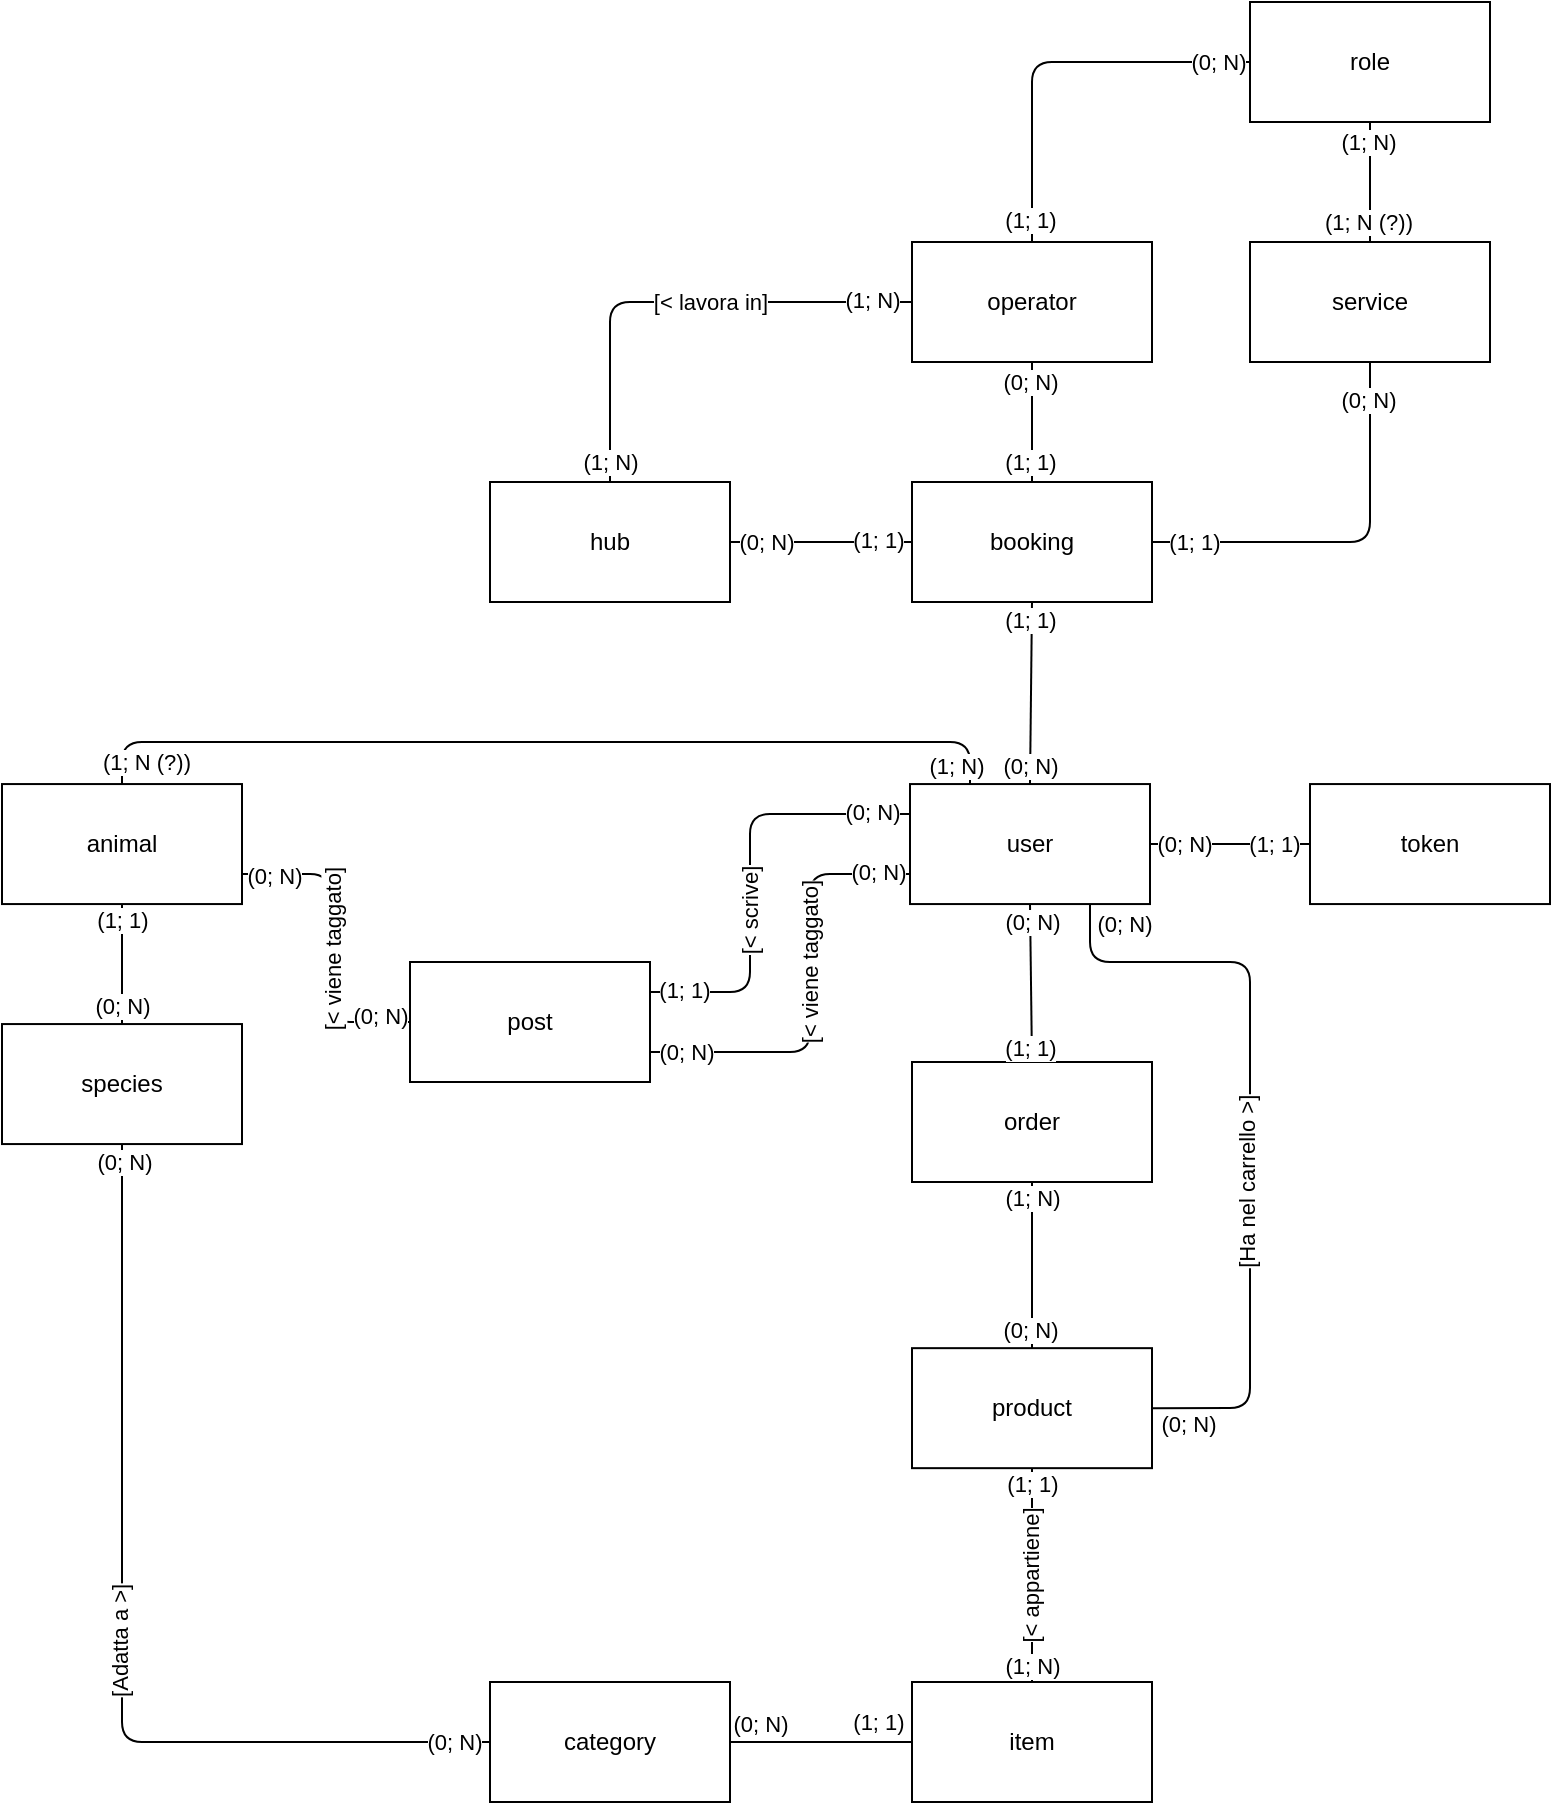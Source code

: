 <mxfile version="18.0.6" type="device"><diagram id="O505N3IfYbsR343N_0nD" name="Page-1"><mxGraphModel dx="1422" dy="794" grid="1" gridSize="10" guides="1" tooltips="1" connect="1" arrows="1" fold="1" page="1" pageScale="1" pageWidth="827" pageHeight="1169" math="0" shadow="0"><root><mxCell id="0"/><mxCell id="1" parent="0"/><mxCell id="1ZZP9NB2RKnV8mz228_E-1" value="user" style="rounded=0;whiteSpace=wrap;html=1;" parent="1" vertex="1"><mxGeometry x="490" y="561.03" width="120" height="60" as="geometry"/></mxCell><mxCell id="1ZZP9NB2RKnV8mz228_E-3" value="token" style="rounded=0;whiteSpace=wrap;html=1;" parent="1" vertex="1"><mxGeometry x="690" y="561.03" width="120" height="60" as="geometry"/></mxCell><mxCell id="1ZZP9NB2RKnV8mz228_E-4" value="operator" style="rounded=0;whiteSpace=wrap;html=1;" parent="1" vertex="1"><mxGeometry x="491" y="290" width="120" height="60" as="geometry"/></mxCell><mxCell id="1ZZP9NB2RKnV8mz228_E-6" value="post" style="rounded=0;whiteSpace=wrap;html=1;" parent="1" vertex="1"><mxGeometry x="240" y="650" width="120" height="60" as="geometry"/></mxCell><mxCell id="1ZZP9NB2RKnV8mz228_E-7" value="booking" style="rounded=0;whiteSpace=wrap;html=1;" parent="1" vertex="1"><mxGeometry x="491" y="410" width="120" height="60" as="geometry"/></mxCell><mxCell id="1ZZP9NB2RKnV8mz228_E-8" value="hub" style="rounded=0;whiteSpace=wrap;html=1;" parent="1" vertex="1"><mxGeometry x="280" y="410" width="120" height="60" as="geometry"/></mxCell><mxCell id="1ZZP9NB2RKnV8mz228_E-9" value="role" style="rounded=0;whiteSpace=wrap;html=1;" parent="1" vertex="1"><mxGeometry x="660" y="170" width="120" height="60" as="geometry"/></mxCell><mxCell id="1ZZP9NB2RKnV8mz228_E-10" value="service" style="rounded=0;whiteSpace=wrap;html=1;" parent="1" vertex="1"><mxGeometry x="660" y="290" width="120" height="60" as="geometry"/></mxCell><mxCell id="1ZZP9NB2RKnV8mz228_E-11" value="category" style="rounded=0;whiteSpace=wrap;html=1;" parent="1" vertex="1"><mxGeometry x="280" y="1010.0" width="120" height="60" as="geometry"/></mxCell><mxCell id="1ZZP9NB2RKnV8mz228_E-12" value="item" style="rounded=0;whiteSpace=wrap;html=1;" parent="1" vertex="1"><mxGeometry x="491" y="1010" width="120" height="60" as="geometry"/></mxCell><mxCell id="1ZZP9NB2RKnV8mz228_E-13" value="order" style="rounded=0;whiteSpace=wrap;html=1;" parent="1" vertex="1"><mxGeometry x="491" y="700" width="120" height="60" as="geometry"/></mxCell><mxCell id="1ZZP9NB2RKnV8mz228_E-14" value="product" style="rounded=0;whiteSpace=wrap;html=1;" parent="1" vertex="1"><mxGeometry x="491" y="843.08" width="120" height="60" as="geometry"/></mxCell><mxCell id="1ZZP9NB2RKnV8mz228_E-15" value="" style="endArrow=none;html=1;exitX=0.5;exitY=0;exitDx=0;exitDy=0;entryX=0.5;entryY=1;entryDx=0;entryDy=0;" parent="1" source="1ZZP9NB2RKnV8mz228_E-12" target="1ZZP9NB2RKnV8mz228_E-14" edge="1"><mxGeometry width="50" height="50" relative="1" as="geometry"><mxPoint x="386" y="753.08" as="sourcePoint"/><mxPoint x="436" y="703.08" as="targetPoint"/><Array as="points"/></mxGeometry></mxCell><mxCell id="1ZZP9NB2RKnV8mz228_E-23" value="(1;&amp;nbsp;N)" style="edgeLabel;html=1;align=center;verticalAlign=middle;resizable=0;points=[];" parent="1ZZP9NB2RKnV8mz228_E-15" vertex="1" connectable="0"><mxGeometry x="-0.758" y="1" relative="1" as="geometry"><mxPoint x="1" y="5.1" as="offset"/></mxGeometry></mxCell><mxCell id="1ZZP9NB2RKnV8mz228_E-24" value="(1; 1)" style="edgeLabel;html=1;align=center;verticalAlign=middle;resizable=0;points=[];" parent="1ZZP9NB2RKnV8mz228_E-15" vertex="1" connectable="0"><mxGeometry x="0.805" relative="1" as="geometry"><mxPoint y="-2.45" as="offset"/></mxGeometry></mxCell><mxCell id="1ZZP9NB2RKnV8mz228_E-31" value="[&amp;lt; appartiene]" style="edgeLabel;html=1;align=center;verticalAlign=middle;resizable=0;points=[];rotation=-90;" parent="1ZZP9NB2RKnV8mz228_E-15" vertex="1" connectable="0"><mxGeometry x="-0.013" y="1" relative="1" as="geometry"><mxPoint as="offset"/></mxGeometry></mxCell><mxCell id="1ZZP9NB2RKnV8mz228_E-25" value="" style="endArrow=none;html=1;exitX=1;exitY=0.5;exitDx=0;exitDy=0;entryX=0;entryY=0.5;entryDx=0;entryDy=0;" parent="1" source="1ZZP9NB2RKnV8mz228_E-11" target="1ZZP9NB2RKnV8mz228_E-12" edge="1"><mxGeometry width="50" height="50" relative="1" as="geometry"><mxPoint x="426" y="823.08" as="sourcePoint"/><mxPoint x="476" y="773.08" as="targetPoint"/><Array as="points"/></mxGeometry></mxCell><mxCell id="1ZZP9NB2RKnV8mz228_E-26" value="(1; 1)" style="edgeLabel;html=1;align=center;verticalAlign=middle;resizable=0;points=[];" parent="1ZZP9NB2RKnV8mz228_E-25" vertex="1" connectable="0"><mxGeometry x="-0.789" relative="1" as="geometry"><mxPoint x="64.34" y="-10" as="offset"/></mxGeometry></mxCell><mxCell id="1ZZP9NB2RKnV8mz228_E-27" value="(0; N)" style="edgeLabel;html=1;align=center;verticalAlign=middle;resizable=0;points=[];" parent="1ZZP9NB2RKnV8mz228_E-25" vertex="1" connectable="0"><mxGeometry x="-0.842" relative="1" as="geometry"><mxPoint x="8.1" y="-9" as="offset"/></mxGeometry></mxCell><mxCell id="1ZZP9NB2RKnV8mz228_E-28" value="" style="endArrow=none;html=1;exitX=0.5;exitY=1;exitDx=0;exitDy=0;entryX=0.5;entryY=0;entryDx=0;entryDy=0;" parent="1" source="1ZZP9NB2RKnV8mz228_E-13" target="1ZZP9NB2RKnV8mz228_E-14" edge="1"><mxGeometry width="50" height="50" relative="1" as="geometry"><mxPoint x="426" y="883.08" as="sourcePoint"/><mxPoint x="556" y="883.08" as="targetPoint"/></mxGeometry></mxCell><mxCell id="1ZZP9NB2RKnV8mz228_E-29" value="(1;&amp;nbsp;N)" style="edgeLabel;html=1;align=center;verticalAlign=middle;resizable=0;points=[];" parent="1ZZP9NB2RKnV8mz228_E-28" vertex="1" connectable="0"><mxGeometry x="-0.758" y="1" relative="1" as="geometry"><mxPoint x="-1" y="-2.34" as="offset"/></mxGeometry></mxCell><mxCell id="1ZZP9NB2RKnV8mz228_E-30" value="(0; N)" style="edgeLabel;html=1;align=center;verticalAlign=middle;resizable=0;points=[];" parent="1ZZP9NB2RKnV8mz228_E-28" vertex="1" connectable="0"><mxGeometry x="0.805" relative="1" as="geometry"><mxPoint x="-1" y="-1.17" as="offset"/></mxGeometry></mxCell><mxCell id="1ZZP9NB2RKnV8mz228_E-32" value="" style="endArrow=none;html=1;exitX=0.5;exitY=1;exitDx=0;exitDy=0;entryX=0.5;entryY=0;entryDx=0;entryDy=0;" parent="1" source="1ZZP9NB2RKnV8mz228_E-1" target="1ZZP9NB2RKnV8mz228_E-13" edge="1"><mxGeometry width="50" height="50" relative="1" as="geometry"><mxPoint x="616" y="721.03" as="sourcePoint"/><mxPoint x="616" y="791.03" as="targetPoint"/></mxGeometry></mxCell><mxCell id="1ZZP9NB2RKnV8mz228_E-33" value="(0;&amp;nbsp;N)" style="edgeLabel;html=1;align=center;verticalAlign=middle;resizable=0;points=[];" parent="1ZZP9NB2RKnV8mz228_E-32" vertex="1" connectable="0"><mxGeometry x="-0.758" y="1" relative="1" as="geometry"><mxPoint x="-0.12" y="-0.67" as="offset"/></mxGeometry></mxCell><mxCell id="1ZZP9NB2RKnV8mz228_E-34" value="(1; 1)" style="edgeLabel;html=1;align=center;verticalAlign=middle;resizable=0;points=[];" parent="1ZZP9NB2RKnV8mz228_E-32" vertex="1" connectable="0"><mxGeometry x="0.805" relative="1" as="geometry"><mxPoint x="-0.9" y="-0.06" as="offset"/></mxGeometry></mxCell><mxCell id="1ZZP9NB2RKnV8mz228_E-35" value="animal" style="rounded=0;whiteSpace=wrap;html=1;" parent="1" vertex="1"><mxGeometry x="36" y="561.03" width="120" height="60" as="geometry"/></mxCell><mxCell id="1ZZP9NB2RKnV8mz228_E-36" value="species" style="rounded=0;whiteSpace=wrap;html=1;" parent="1" vertex="1"><mxGeometry x="36" y="681.03" width="120" height="60" as="geometry"/></mxCell><mxCell id="1ZZP9NB2RKnV8mz228_E-37" value="" style="endArrow=none;html=1;exitX=0.5;exitY=1;exitDx=0;exitDy=0;entryX=0;entryY=0.5;entryDx=0;entryDy=0;" parent="1" source="1ZZP9NB2RKnV8mz228_E-36" target="1ZZP9NB2RKnV8mz228_E-11" edge="1"><mxGeometry width="50" height="50" relative="1" as="geometry"><mxPoint x="156" y="753.08" as="sourcePoint"/><mxPoint x="156" y="823.08" as="targetPoint"/><Array as="points"><mxPoint x="96" y="1040"/></Array></mxGeometry></mxCell><mxCell id="1ZZP9NB2RKnV8mz228_E-38" value="(0;&amp;nbsp;N)" style="edgeLabel;html=1;align=center;verticalAlign=middle;resizable=0;points=[];" parent="1ZZP9NB2RKnV8mz228_E-37" vertex="1" connectable="0"><mxGeometry x="-0.758" y="1" relative="1" as="geometry"><mxPoint y="-49.65" as="offset"/></mxGeometry></mxCell><mxCell id="1ZZP9NB2RKnV8mz228_E-39" value="(0; N)" style="edgeLabel;html=1;align=center;verticalAlign=middle;resizable=0;points=[];" parent="1ZZP9NB2RKnV8mz228_E-37" vertex="1" connectable="0"><mxGeometry x="0.805" relative="1" as="geometry"><mxPoint x="29.11" y="-2.22e-16" as="offset"/></mxGeometry></mxCell><mxCell id="1ZZP9NB2RKnV8mz228_E-40" value="[Adatta a &amp;gt;]" style="edgeLabel;html=1;align=center;verticalAlign=middle;resizable=0;points=[];direction=east;portConstraintRotation=0;rotation=-90;" parent="1ZZP9NB2RKnV8mz228_E-37" vertex="1" connectable="0"><mxGeometry x="-0.236" y="-1" relative="1" as="geometry"><mxPoint y="64.14" as="offset"/></mxGeometry></mxCell><mxCell id="1ZZP9NB2RKnV8mz228_E-41" value="" style="endArrow=none;html=1;exitX=0.5;exitY=1;exitDx=0;exitDy=0;entryX=0.5;entryY=0;entryDx=0;entryDy=0;" parent="1" source="1ZZP9NB2RKnV8mz228_E-35" target="1ZZP9NB2RKnV8mz228_E-36" edge="1"><mxGeometry width="50" height="50" relative="1" as="geometry"><mxPoint x="126" y="601.03" as="sourcePoint"/><mxPoint x="126" y="693.08" as="targetPoint"/></mxGeometry></mxCell><mxCell id="1ZZP9NB2RKnV8mz228_E-42" value="(1;&amp;nbsp;1)" style="edgeLabel;html=1;align=center;verticalAlign=middle;resizable=0;points=[];" parent="1ZZP9NB2RKnV8mz228_E-41" vertex="1" connectable="0"><mxGeometry x="-0.758" y="1" relative="1" as="geometry"><mxPoint x="-1" as="offset"/></mxGeometry></mxCell><mxCell id="1ZZP9NB2RKnV8mz228_E-43" value="(0; N)" style="edgeLabel;html=1;align=center;verticalAlign=middle;resizable=0;points=[];" parent="1ZZP9NB2RKnV8mz228_E-41" vertex="1" connectable="0"><mxGeometry x="0.805" relative="1" as="geometry"><mxPoint y="-3.43" as="offset"/></mxGeometry></mxCell><mxCell id="1ZZP9NB2RKnV8mz228_E-50" value="" style="endArrow=none;html=1;exitX=1;exitY=0.25;exitDx=0;exitDy=0;entryX=0;entryY=0.25;entryDx=0;entryDy=0;" parent="1" source="1ZZP9NB2RKnV8mz228_E-6" target="1ZZP9NB2RKnV8mz228_E-1" edge="1"><mxGeometry width="50" height="50" relative="1" as="geometry"><mxPoint x="616" y="631.03" as="sourcePoint"/><mxPoint x="616" y="711.03" as="targetPoint"/><Array as="points"><mxPoint x="410" y="665"/><mxPoint x="410" y="576"/><mxPoint x="486" y="576.03"/></Array></mxGeometry></mxCell><mxCell id="1ZZP9NB2RKnV8mz228_E-51" value="(1;&amp;nbsp;1)" style="edgeLabel;html=1;align=center;verticalAlign=middle;resizable=0;points=[];" parent="1ZZP9NB2RKnV8mz228_E-50" vertex="1" connectable="0"><mxGeometry x="-0.758" y="1" relative="1" as="geometry"><mxPoint x="-10.21" as="offset"/></mxGeometry></mxCell><mxCell id="1ZZP9NB2RKnV8mz228_E-52" value="(0; N)" style="edgeLabel;html=1;align=center;verticalAlign=middle;resizable=0;points=[];" parent="1ZZP9NB2RKnV8mz228_E-50" vertex="1" connectable="0"><mxGeometry x="0.805" relative="1" as="geometry"><mxPoint x="2.07" y="-1.02" as="offset"/></mxGeometry></mxCell><mxCell id="1ZZP9NB2RKnV8mz228_E-56" value="[&amp;lt; scrive]" style="edgeLabel;html=1;align=center;verticalAlign=middle;resizable=0;points=[];rotation=-90;" parent="1ZZP9NB2RKnV8mz228_E-50" vertex="1" connectable="0"><mxGeometry x="-0.419" y="-2" relative="1" as="geometry"><mxPoint x="-2" y="-27" as="offset"/></mxGeometry></mxCell><mxCell id="1ZZP9NB2RKnV8mz228_E-57" value="" style="endArrow=none;html=1;entryX=1;entryY=0.75;entryDx=0;entryDy=0;exitX=0;exitY=0.75;exitDx=0;exitDy=0;" parent="1" source="1ZZP9NB2RKnV8mz228_E-1" target="1ZZP9NB2RKnV8mz228_E-6" edge="1"><mxGeometry width="50" height="50" relative="1" as="geometry"><mxPoint x="486" y="621.03" as="sourcePoint"/><mxPoint x="616" y="711.03" as="targetPoint"/><Array as="points"><mxPoint x="440" y="606"/><mxPoint x="440" y="695"/></Array></mxGeometry></mxCell><mxCell id="1ZZP9NB2RKnV8mz228_E-58" value="(0;&amp;nbsp;N)" style="edgeLabel;html=1;align=center;verticalAlign=middle;resizable=0;points=[];" parent="1ZZP9NB2RKnV8mz228_E-57" vertex="1" connectable="0"><mxGeometry x="-0.758" y="1" relative="1" as="geometry"><mxPoint x="10" y="-2.01" as="offset"/></mxGeometry></mxCell><mxCell id="1ZZP9NB2RKnV8mz228_E-59" value="(0; N)" style="edgeLabel;html=1;align=center;verticalAlign=middle;resizable=0;points=[];" parent="1ZZP9NB2RKnV8mz228_E-57" vertex="1" connectable="0"><mxGeometry x="0.805" relative="1" as="geometry"><mxPoint x="-4.07" as="offset"/></mxGeometry></mxCell><mxCell id="1ZZP9NB2RKnV8mz228_E-61" value="[&amp;lt; viene taggato]" style="edgeLabel;html=1;align=center;verticalAlign=middle;resizable=0;points=[];rotation=-90;" parent="1ZZP9NB2RKnV8mz228_E-57" vertex="1" connectable="0"><mxGeometry x="0.022" y="1" relative="1" as="geometry"><mxPoint x="-1.0" y="-17.72" as="offset"/></mxGeometry></mxCell><mxCell id="1ZZP9NB2RKnV8mz228_E-62" value="" style="endArrow=none;html=1;exitX=1;exitY=0.75;exitDx=0;exitDy=0;entryX=0;entryY=0.5;entryDx=0;entryDy=0;" parent="1" source="1ZZP9NB2RKnV8mz228_E-35" target="1ZZP9NB2RKnV8mz228_E-6" edge="1"><mxGeometry width="50" height="50" relative="1" as="geometry"><mxPoint x="586" y="631.03" as="sourcePoint"/><mxPoint x="436" y="656.03" as="targetPoint"/><Array as="points"><mxPoint x="200" y="606"/><mxPoint x="200" y="680"/></Array></mxGeometry></mxCell><mxCell id="1ZZP9NB2RKnV8mz228_E-63" value="(0;&amp;nbsp;N)" style="edgeLabel;html=1;align=center;verticalAlign=middle;resizable=0;points=[];" parent="1ZZP9NB2RKnV8mz228_E-62" vertex="1" connectable="0"><mxGeometry x="-0.758" y="1" relative="1" as="geometry"><mxPoint x="-3.31" y="1.98" as="offset"/></mxGeometry></mxCell><mxCell id="1ZZP9NB2RKnV8mz228_E-64" value="(0; N)" style="edgeLabel;html=1;align=center;verticalAlign=middle;resizable=0;points=[];" parent="1ZZP9NB2RKnV8mz228_E-62" vertex="1" connectable="0"><mxGeometry x="0.805" relative="1" as="geometry"><mxPoint y="-3.43" as="offset"/></mxGeometry></mxCell><mxCell id="1ZZP9NB2RKnV8mz228_E-65" value="[&amp;lt; viene taggato]" style="edgeLabel;html=1;align=center;verticalAlign=middle;resizable=0;points=[];rotation=-90;" parent="1ZZP9NB2RKnV8mz228_E-62" vertex="1" connectable="0"><mxGeometry x="0.022" y="1" relative="1" as="geometry"><mxPoint y="1.31" as="offset"/></mxGeometry></mxCell><mxCell id="1ZZP9NB2RKnV8mz228_E-66" value="" style="endArrow=none;html=1;exitX=0.5;exitY=0;exitDx=0;exitDy=0;entryX=0.25;entryY=0;entryDx=0;entryDy=0;" parent="1" source="1ZZP9NB2RKnV8mz228_E-35" target="1ZZP9NB2RKnV8mz228_E-1" edge="1"><mxGeometry width="50" height="50" relative="1" as="geometry"><mxPoint x="321" y="550" as="sourcePoint"/><mxPoint x="371" y="500" as="targetPoint"/><Array as="points"><mxPoint x="96" y="540"/><mxPoint x="201" y="540"/><mxPoint x="520" y="540"/></Array></mxGeometry></mxCell><mxCell id="1ZZP9NB2RKnV8mz228_E-67" value="(1; N)" style="edgeLabel;html=1;align=center;verticalAlign=middle;resizable=0;points=[];" parent="1ZZP9NB2RKnV8mz228_E-66" vertex="1" connectable="0"><mxGeometry x="0.842" relative="1" as="geometry"><mxPoint x="8.37" y="12" as="offset"/></mxGeometry></mxCell><mxCell id="1ZZP9NB2RKnV8mz228_E-68" value="(1; N (?))" style="edgeLabel;html=1;align=center;verticalAlign=middle;resizable=0;points=[];" parent="1ZZP9NB2RKnV8mz228_E-66" vertex="1" connectable="0"><mxGeometry x="-0.867" relative="1" as="geometry"><mxPoint x="2" y="10" as="offset"/></mxGeometry></mxCell><mxCell id="1ZZP9NB2RKnV8mz228_E-69" value="" style="endArrow=none;html=1;entryX=0.75;entryY=1;entryDx=0;entryDy=0;exitX=1;exitY=0.5;exitDx=0;exitDy=0;" parent="1" source="1ZZP9NB2RKnV8mz228_E-14" target="1ZZP9NB2RKnV8mz228_E-1" edge="1"><mxGeometry width="50" height="50" relative="1" as="geometry"><mxPoint x="751" y="730" as="sourcePoint"/><mxPoint x="801" y="680" as="targetPoint"/><Array as="points"><mxPoint x="660" y="873"/><mxPoint x="660" y="650"/><mxPoint x="580" y="650"/></Array></mxGeometry></mxCell><mxCell id="1ZZP9NB2RKnV8mz228_E-70" value="(0; N)" style="edgeLabel;html=1;align=center;verticalAlign=middle;resizable=0;points=[];" parent="1ZZP9NB2RKnV8mz228_E-69" vertex="1" connectable="0"><mxGeometry x="-0.922" relative="1" as="geometry"><mxPoint x="2.52" y="7.94" as="offset"/></mxGeometry></mxCell><mxCell id="1ZZP9NB2RKnV8mz228_E-71" value="(0; N)" style="edgeLabel;html=1;align=center;verticalAlign=middle;resizable=0;points=[];" parent="1ZZP9NB2RKnV8mz228_E-69" vertex="1" connectable="0"><mxGeometry x="0.935" y="2" relative="1" as="geometry"><mxPoint x="19" y="-3.07" as="offset"/></mxGeometry></mxCell><mxCell id="1ZZP9NB2RKnV8mz228_E-72" value="[Ha nel carrello &amp;gt;]" style="edgeLabel;html=1;align=center;verticalAlign=middle;resizable=0;points=[];rotation=-90;" parent="1ZZP9NB2RKnV8mz228_E-69" vertex="1" connectable="0"><mxGeometry x="0.042" y="2" relative="1" as="geometry"><mxPoint y="36.62" as="offset"/></mxGeometry></mxCell><mxCell id="1ZZP9NB2RKnV8mz228_E-73" value="" style="endArrow=none;html=1;entryX=0;entryY=0.5;entryDx=0;entryDy=0;exitX=1;exitY=0.5;exitDx=0;exitDy=0;" parent="1" source="1ZZP9NB2RKnV8mz228_E-1" target="1ZZP9NB2RKnV8mz228_E-3" edge="1"><mxGeometry width="50" height="50" relative="1" as="geometry"><mxPoint x="721" y="640" as="sourcePoint"/><mxPoint x="771" y="590" as="targetPoint"/><Array as="points"/></mxGeometry></mxCell><mxCell id="1ZZP9NB2RKnV8mz228_E-74" value="(0; N)" style="edgeLabel;html=1;align=center;verticalAlign=middle;resizable=0;points=[];" parent="1ZZP9NB2RKnV8mz228_E-73" vertex="1" connectable="0"><mxGeometry x="-0.749" relative="1" as="geometry"><mxPoint x="6.66" y="-0.03" as="offset"/></mxGeometry></mxCell><mxCell id="1ZZP9NB2RKnV8mz228_E-75" value="(1; 1)" style="edgeLabel;html=1;align=center;verticalAlign=middle;resizable=0;points=[];" parent="1ZZP9NB2RKnV8mz228_E-73" vertex="1" connectable="0"><mxGeometry x="0.819" y="1" relative="1" as="geometry"><mxPoint x="-11.1" y="0.97" as="offset"/></mxGeometry></mxCell><mxCell id="1ZZP9NB2RKnV8mz228_E-76" value="" style="endArrow=none;html=1;entryX=0.5;entryY=1;entryDx=0;entryDy=0;exitX=0.5;exitY=0;exitDx=0;exitDy=0;" parent="1" source="1ZZP9NB2RKnV8mz228_E-1" target="1ZZP9NB2RKnV8mz228_E-7" edge="1"><mxGeometry width="50" height="50" relative="1" as="geometry"><mxPoint x="461" y="480" as="sourcePoint"/><mxPoint x="511" y="430" as="targetPoint"/></mxGeometry></mxCell><mxCell id="1ZZP9NB2RKnV8mz228_E-77" value="(1; 1)" style="edgeLabel;html=1;align=center;verticalAlign=middle;resizable=0;points=[];" parent="1ZZP9NB2RKnV8mz228_E-76" vertex="1" connectable="0"><mxGeometry x="0.813" y="1" relative="1" as="geometry"><mxPoint as="offset"/></mxGeometry></mxCell><mxCell id="1ZZP9NB2RKnV8mz228_E-78" value="(0; N)" style="edgeLabel;html=1;align=center;verticalAlign=middle;resizable=0;points=[];" parent="1ZZP9NB2RKnV8mz228_E-76" vertex="1" connectable="0"><mxGeometry x="-0.874" relative="1" as="geometry"><mxPoint y="-3.44" as="offset"/></mxGeometry></mxCell><mxCell id="1ZZP9NB2RKnV8mz228_E-80" value="" style="endArrow=none;html=1;entryX=0.5;entryY=1;entryDx=0;entryDy=0;exitX=1;exitY=0.5;exitDx=0;exitDy=0;" parent="1" source="1ZZP9NB2RKnV8mz228_E-7" target="1ZZP9NB2RKnV8mz228_E-10" edge="1"><mxGeometry width="50" height="50" relative="1" as="geometry"><mxPoint x="616" y="571.03" as="sourcePoint"/><mxPoint x="616" y="470" as="targetPoint"/><Array as="points"><mxPoint x="720" y="440"/></Array></mxGeometry></mxCell><mxCell id="1ZZP9NB2RKnV8mz228_E-81" value="(0; N)" style="edgeLabel;html=1;align=center;verticalAlign=middle;resizable=0;points=[];" parent="1ZZP9NB2RKnV8mz228_E-80" vertex="1" connectable="0"><mxGeometry x="0.813" y="1" relative="1" as="geometry"><mxPoint as="offset"/></mxGeometry></mxCell><mxCell id="1ZZP9NB2RKnV8mz228_E-82" value="(1; 1)" style="edgeLabel;html=1;align=center;verticalAlign=middle;resizable=0;points=[];" parent="1ZZP9NB2RKnV8mz228_E-80" vertex="1" connectable="0"><mxGeometry x="-0.874" relative="1" as="geometry"><mxPoint x="8.66" as="offset"/></mxGeometry></mxCell><mxCell id="1ZZP9NB2RKnV8mz228_E-83" value="" style="endArrow=none;html=1;entryX=0.5;entryY=1;entryDx=0;entryDy=0;exitX=0.5;exitY=0;exitDx=0;exitDy=0;" parent="1" source="1ZZP9NB2RKnV8mz228_E-7" target="1ZZP9NB2RKnV8mz228_E-4" edge="1"><mxGeometry width="50" height="50" relative="1" as="geometry"><mxPoint x="560" y="571.03" as="sourcePoint"/><mxPoint x="561" y="480" as="targetPoint"/></mxGeometry></mxCell><mxCell id="1ZZP9NB2RKnV8mz228_E-84" value="(1; 1)" style="edgeLabel;html=1;align=center;verticalAlign=middle;resizable=0;points=[];" parent="1ZZP9NB2RKnV8mz228_E-83" vertex="1" connectable="0"><mxGeometry x="0.813" y="1" relative="1" as="geometry"><mxPoint y="44.46" as="offset"/></mxGeometry></mxCell><mxCell id="1ZZP9NB2RKnV8mz228_E-85" value="(0; N)" style="edgeLabel;html=1;align=center;verticalAlign=middle;resizable=0;points=[];" parent="1ZZP9NB2RKnV8mz228_E-83" vertex="1" connectable="0"><mxGeometry x="-0.874" relative="1" as="geometry"><mxPoint x="-0.94" y="-46.55" as="offset"/></mxGeometry></mxCell><mxCell id="1ZZP9NB2RKnV8mz228_E-86" value="" style="endArrow=none;html=1;entryX=0;entryY=0.5;entryDx=0;entryDy=0;exitX=1;exitY=0.5;exitDx=0;exitDy=0;" parent="1" source="1ZZP9NB2RKnV8mz228_E-8" target="1ZZP9NB2RKnV8mz228_E-7" edge="1"><mxGeometry width="50" height="50" relative="1" as="geometry"><mxPoint x="451" y="480" as="sourcePoint"/><mxPoint x="450" y="420" as="targetPoint"/></mxGeometry></mxCell><mxCell id="1ZZP9NB2RKnV8mz228_E-87" value="(1; 1)" style="edgeLabel;html=1;align=center;verticalAlign=middle;resizable=0;points=[];" parent="1ZZP9NB2RKnV8mz228_E-86" vertex="1" connectable="0"><mxGeometry x="0.813" y="1" relative="1" as="geometry"><mxPoint x="-8.76" as="offset"/></mxGeometry></mxCell><mxCell id="1ZZP9NB2RKnV8mz228_E-88" value="(0; N)" style="edgeLabel;html=1;align=center;verticalAlign=middle;resizable=0;points=[];" parent="1ZZP9NB2RKnV8mz228_E-86" vertex="1" connectable="0"><mxGeometry x="-0.874" relative="1" as="geometry"><mxPoint x="12.48" as="offset"/></mxGeometry></mxCell><mxCell id="1ZZP9NB2RKnV8mz228_E-89" value="" style="endArrow=none;html=1;entryX=0.5;entryY=1;entryDx=0;entryDy=0;exitX=0.5;exitY=0;exitDx=0;exitDy=0;" parent="1" source="1ZZP9NB2RKnV8mz228_E-10" target="1ZZP9NB2RKnV8mz228_E-9" edge="1"><mxGeometry width="50" height="50" relative="1" as="geometry"><mxPoint x="720.5" y="300" as="sourcePoint"/><mxPoint x="719.5" y="240" as="targetPoint"/></mxGeometry></mxCell><mxCell id="1ZZP9NB2RKnV8mz228_E-90" value="(1; N (?))" style="edgeLabel;html=1;align=center;verticalAlign=middle;resizable=0;points=[];" parent="1ZZP9NB2RKnV8mz228_E-89" vertex="1" connectable="0"><mxGeometry x="0.813" y="1" relative="1" as="geometry"><mxPoint y="44.46" as="offset"/></mxGeometry></mxCell><mxCell id="1ZZP9NB2RKnV8mz228_E-91" value="(1; N)" style="edgeLabel;html=1;align=center;verticalAlign=middle;resizable=0;points=[];" parent="1ZZP9NB2RKnV8mz228_E-89" vertex="1" connectable="0"><mxGeometry x="-0.874" relative="1" as="geometry"><mxPoint x="-0.94" y="-46.55" as="offset"/></mxGeometry></mxCell><mxCell id="1ZZP9NB2RKnV8mz228_E-92" value="" style="endArrow=none;html=1;entryX=0;entryY=0.5;entryDx=0;entryDy=0;exitX=0.5;exitY=0;exitDx=0;exitDy=0;" parent="1" source="1ZZP9NB2RKnV8mz228_E-4" target="1ZZP9NB2RKnV8mz228_E-9" edge="1"><mxGeometry width="50" height="50" relative="1" as="geometry"><mxPoint x="500" y="280" as="sourcePoint"/><mxPoint x="550" y="230" as="targetPoint"/><Array as="points"><mxPoint x="551" y="200"/></Array></mxGeometry></mxCell><mxCell id="1ZZP9NB2RKnV8mz228_E-93" value="(1; 1)" style="edgeLabel;html=1;align=center;verticalAlign=middle;resizable=0;points=[];" parent="1ZZP9NB2RKnV8mz228_E-92" vertex="1" connectable="0"><mxGeometry x="-0.868" y="-1" relative="1" as="geometry"><mxPoint x="-2" y="2.1" as="offset"/></mxGeometry></mxCell><mxCell id="1ZZP9NB2RKnV8mz228_E-94" value="(0; N)" style="edgeLabel;html=1;align=center;verticalAlign=middle;resizable=0;points=[];" parent="1ZZP9NB2RKnV8mz228_E-92" vertex="1" connectable="0"><mxGeometry x="0.743" y="1" relative="1" as="geometry"><mxPoint x="8.9" y="1" as="offset"/></mxGeometry></mxCell><mxCell id="1ZZP9NB2RKnV8mz228_E-95" value="" style="endArrow=none;html=1;entryX=0;entryY=0.5;entryDx=0;entryDy=0;exitX=0.5;exitY=0;exitDx=0;exitDy=0;" parent="1" source="1ZZP9NB2RKnV8mz228_E-8" target="1ZZP9NB2RKnV8mz228_E-4" edge="1"><mxGeometry width="50" height="50" relative="1" as="geometry"><mxPoint x="350" y="370" as="sourcePoint"/><mxPoint x="400" y="320" as="targetPoint"/><Array as="points"><mxPoint x="340" y="320"/></Array></mxGeometry></mxCell><mxCell id="1ZZP9NB2RKnV8mz228_E-96" value="(1; N)" style="edgeLabel;html=1;align=center;verticalAlign=middle;resizable=0;points=[];" parent="1ZZP9NB2RKnV8mz228_E-95" vertex="1" connectable="0"><mxGeometry x="0.829" y="1" relative="1" as="geometry"><mxPoint as="offset"/></mxGeometry></mxCell><mxCell id="1ZZP9NB2RKnV8mz228_E-97" value="(1; N)" style="edgeLabel;html=1;align=center;verticalAlign=middle;resizable=0;points=[];" parent="1ZZP9NB2RKnV8mz228_E-95" vertex="1" connectable="0"><mxGeometry x="-0.919" relative="1" as="geometry"><mxPoint as="offset"/></mxGeometry></mxCell><mxCell id="1ZZP9NB2RKnV8mz228_E-98" value="[&amp;lt; lavora in]" style="edgeLabel;html=1;align=center;verticalAlign=middle;resizable=0;points=[];rotation=0;" parent="1ZZP9NB2RKnV8mz228_E-95" vertex="1" connectable="0"><mxGeometry x="-0.072" y="3" relative="1" as="geometry"><mxPoint x="28" y="3" as="offset"/></mxGeometry></mxCell></root></mxGraphModel></diagram></mxfile>